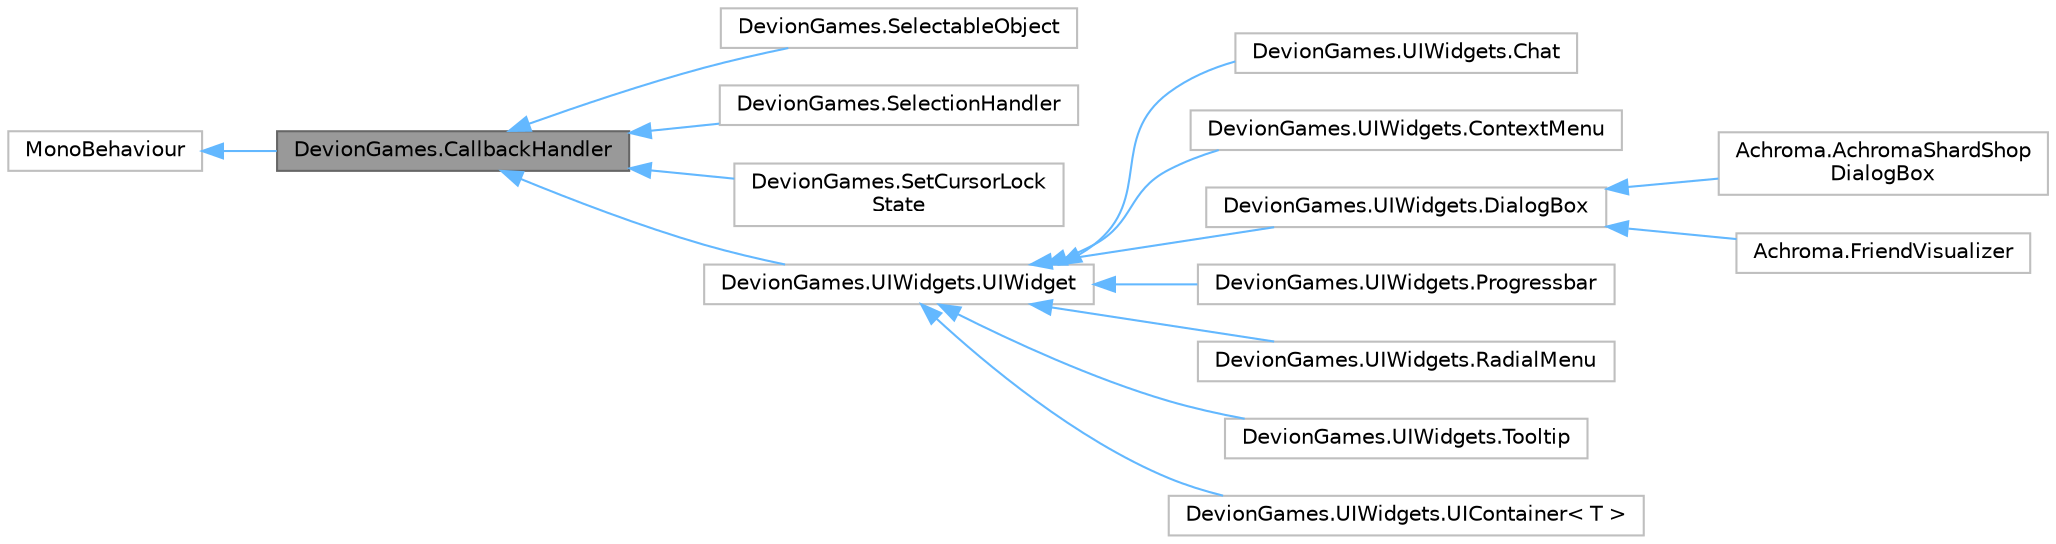 digraph "DevionGames.CallbackHandler"
{
 // LATEX_PDF_SIZE
  bgcolor="transparent";
  edge [fontname=Helvetica,fontsize=10,labelfontname=Helvetica,labelfontsize=10];
  node [fontname=Helvetica,fontsize=10,shape=box,height=0.2,width=0.4];
  rankdir="LR";
  Node1 [id="Node000001",label="DevionGames.CallbackHandler",height=0.2,width=0.4,color="gray40", fillcolor="grey60", style="filled", fontcolor="black",tooltip="Callback handler for custom events."];
  Node2 -> Node1 [id="edge15_Node000001_Node000002",dir="back",color="steelblue1",style="solid",tooltip=" "];
  Node2 [id="Node000002",label="MonoBehaviour",height=0.2,width=0.4,color="grey75", fillcolor="white", style="filled",tooltip=" "];
  Node1 -> Node3 [id="edge16_Node000001_Node000003",dir="back",color="steelblue1",style="solid",tooltip=" "];
  Node3 [id="Node000003",label="DevionGames.SelectableObject",height=0.2,width=0.4,color="grey75", fillcolor="white", style="filled",URL="$class_devion_games_1_1_selectable_object.html",tooltip=" "];
  Node1 -> Node4 [id="edge17_Node000001_Node000004",dir="back",color="steelblue1",style="solid",tooltip=" "];
  Node4 [id="Node000004",label="DevionGames.SelectionHandler",height=0.2,width=0.4,color="grey75", fillcolor="white", style="filled",URL="$class_devion_games_1_1_selection_handler.html",tooltip=" "];
  Node1 -> Node5 [id="edge18_Node000001_Node000005",dir="back",color="steelblue1",style="solid",tooltip=" "];
  Node5 [id="Node000005",label="DevionGames.SetCursorLock\lState",height=0.2,width=0.4,color="grey75", fillcolor="white", style="filled",URL="$class_devion_games_1_1_set_cursor_lock_state.html",tooltip=" "];
  Node1 -> Node6 [id="edge19_Node000001_Node000006",dir="back",color="steelblue1",style="solid",tooltip=" "];
  Node6 [id="Node000006",label="DevionGames.UIWidgets.UIWidget",height=0.2,width=0.4,color="grey75", fillcolor="white", style="filled",URL="$class_devion_games_1_1_u_i_widgets_1_1_u_i_widget.html",tooltip=" "];
  Node6 -> Node7 [id="edge20_Node000006_Node000007",dir="back",color="steelblue1",style="solid",tooltip=" "];
  Node7 [id="Node000007",label="DevionGames.UIWidgets.Chat",height=0.2,width=0.4,color="grey75", fillcolor="white", style="filled",URL="$class_devion_games_1_1_u_i_widgets_1_1_chat.html",tooltip=" "];
  Node6 -> Node8 [id="edge21_Node000006_Node000008",dir="back",color="steelblue1",style="solid",tooltip=" "];
  Node8 [id="Node000008",label="DevionGames.UIWidgets.ContextMenu",height=0.2,width=0.4,color="grey75", fillcolor="white", style="filled",URL="$class_devion_games_1_1_u_i_widgets_1_1_context_menu.html",tooltip=" "];
  Node6 -> Node9 [id="edge22_Node000006_Node000009",dir="back",color="steelblue1",style="solid",tooltip=" "];
  Node9 [id="Node000009",label="DevionGames.UIWidgets.DialogBox",height=0.2,width=0.4,color="grey75", fillcolor="white", style="filled",URL="$class_devion_games_1_1_u_i_widgets_1_1_dialog_box.html",tooltip=" "];
  Node9 -> Node10 [id="edge23_Node000009_Node000010",dir="back",color="steelblue1",style="solid",tooltip=" "];
  Node10 [id="Node000010",label="Achroma.AchromaShardShop\lDialogBox",height=0.2,width=0.4,color="grey75", fillcolor="white", style="filled",URL="$class_achroma_1_1_achroma_shard_shop_dialog_box.html",tooltip=" "];
  Node9 -> Node11 [id="edge24_Node000009_Node000011",dir="back",color="steelblue1",style="solid",tooltip=" "];
  Node11 [id="Node000011",label="Achroma.FriendVisualizer",height=0.2,width=0.4,color="grey75", fillcolor="white", style="filled",URL="$class_achroma_1_1_friend_visualizer.html",tooltip=" "];
  Node6 -> Node12 [id="edge25_Node000006_Node000012",dir="back",color="steelblue1",style="solid",tooltip=" "];
  Node12 [id="Node000012",label="DevionGames.UIWidgets.Progressbar",height=0.2,width=0.4,color="grey75", fillcolor="white", style="filled",URL="$class_devion_games_1_1_u_i_widgets_1_1_progressbar.html",tooltip=" "];
  Node6 -> Node13 [id="edge26_Node000006_Node000013",dir="back",color="steelblue1",style="solid",tooltip=" "];
  Node13 [id="Node000013",label="DevionGames.UIWidgets.RadialMenu",height=0.2,width=0.4,color="grey75", fillcolor="white", style="filled",URL="$class_devion_games_1_1_u_i_widgets_1_1_radial_menu.html",tooltip=" "];
  Node6 -> Node14 [id="edge27_Node000006_Node000014",dir="back",color="steelblue1",style="solid",tooltip=" "];
  Node14 [id="Node000014",label="DevionGames.UIWidgets.Tooltip",height=0.2,width=0.4,color="grey75", fillcolor="white", style="filled",URL="$class_devion_games_1_1_u_i_widgets_1_1_tooltip.html",tooltip=" "];
  Node6 -> Node15 [id="edge28_Node000006_Node000015",dir="back",color="steelblue1",style="solid",tooltip=" "];
  Node15 [id="Node000015",label="DevionGames.UIWidgets.UIContainer\< T \>",height=0.2,width=0.4,color="grey75", fillcolor="white", style="filled",URL="$class_devion_games_1_1_u_i_widgets_1_1_u_i_container.html",tooltip=" "];
}
